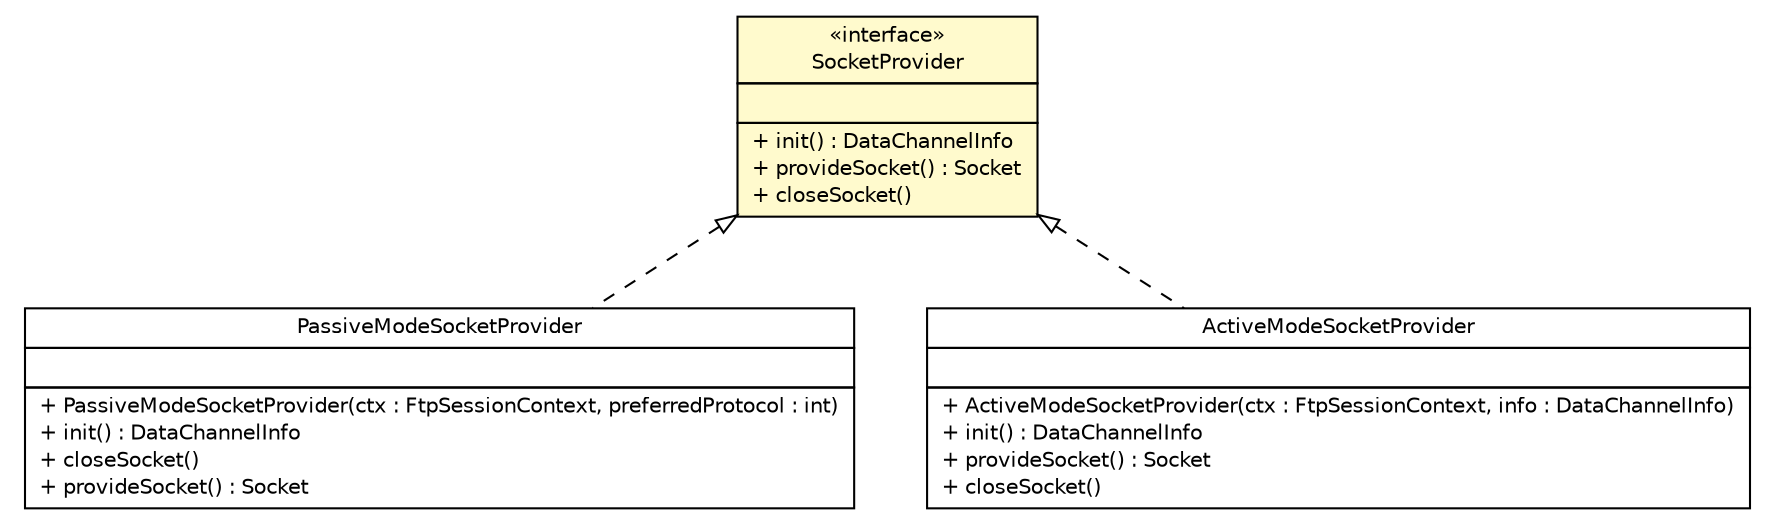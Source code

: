 #!/usr/local/bin/dot
#
# Class diagram 
# Generated by UMLGraph version 5.1 (http://www.umlgraph.org/)
#

digraph G {
	edge [fontname="Helvetica",fontsize=10,labelfontname="Helvetica",labelfontsize=10];
	node [fontname="Helvetica",fontsize=10,shape=plaintext];
	nodesep=0.25;
	ranksep=0.5;
	// com.apporiented.hermesftp.cmd.SocketProvider
	c9644 [label=<<table title="com.apporiented.hermesftp.cmd.SocketProvider" border="0" cellborder="1" cellspacing="0" cellpadding="2" port="p" bgcolor="lemonChiffon" href="./SocketProvider.html">
		<tr><td><table border="0" cellspacing="0" cellpadding="1">
<tr><td align="center" balign="center"> &#171;interface&#187; </td></tr>
<tr><td align="center" balign="center"> SocketProvider </td></tr>
		</table></td></tr>
		<tr><td><table border="0" cellspacing="0" cellpadding="1">
<tr><td align="left" balign="left">  </td></tr>
		</table></td></tr>
		<tr><td><table border="0" cellspacing="0" cellpadding="1">
<tr><td align="left" balign="left"> + init() : DataChannelInfo </td></tr>
<tr><td align="left" balign="left"> + provideSocket() : Socket </td></tr>
<tr><td align="left" balign="left"> + closeSocket() </td></tr>
		</table></td></tr>
		</table>>, fontname="Helvetica", fontcolor="black", fontsize=10.0];
	// com.apporiented.hermesftp.cmd.PassiveModeSocketProvider
	c9649 [label=<<table title="com.apporiented.hermesftp.cmd.PassiveModeSocketProvider" border="0" cellborder="1" cellspacing="0" cellpadding="2" port="p" href="./PassiveModeSocketProvider.html">
		<tr><td><table border="0" cellspacing="0" cellpadding="1">
<tr><td align="center" balign="center"> PassiveModeSocketProvider </td></tr>
		</table></td></tr>
		<tr><td><table border="0" cellspacing="0" cellpadding="1">
<tr><td align="left" balign="left">  </td></tr>
		</table></td></tr>
		<tr><td><table border="0" cellspacing="0" cellpadding="1">
<tr><td align="left" balign="left"> + PassiveModeSocketProvider(ctx : FtpSessionContext, preferredProtocol : int) </td></tr>
<tr><td align="left" balign="left"> + init() : DataChannelInfo </td></tr>
<tr><td align="left" balign="left"> + closeSocket() </td></tr>
<tr><td align="left" balign="left"> + provideSocket() : Socket </td></tr>
		</table></td></tr>
		</table>>, fontname="Helvetica", fontcolor="black", fontsize=10.0];
	// com.apporiented.hermesftp.cmd.ActiveModeSocketProvider
	c9651 [label=<<table title="com.apporiented.hermesftp.cmd.ActiveModeSocketProvider" border="0" cellborder="1" cellspacing="0" cellpadding="2" port="p" href="./ActiveModeSocketProvider.html">
		<tr><td><table border="0" cellspacing="0" cellpadding="1">
<tr><td align="center" balign="center"> ActiveModeSocketProvider </td></tr>
		</table></td></tr>
		<tr><td><table border="0" cellspacing="0" cellpadding="1">
<tr><td align="left" balign="left">  </td></tr>
		</table></td></tr>
		<tr><td><table border="0" cellspacing="0" cellpadding="1">
<tr><td align="left" balign="left"> + ActiveModeSocketProvider(ctx : FtpSessionContext, info : DataChannelInfo) </td></tr>
<tr><td align="left" balign="left"> + init() : DataChannelInfo </td></tr>
<tr><td align="left" balign="left"> + provideSocket() : Socket </td></tr>
<tr><td align="left" balign="left"> + closeSocket() </td></tr>
		</table></td></tr>
		</table>>, fontname="Helvetica", fontcolor="black", fontsize=10.0];
	//com.apporiented.hermesftp.cmd.PassiveModeSocketProvider implements com.apporiented.hermesftp.cmd.SocketProvider
	c9644:p -> c9649:p [dir=back,arrowtail=empty,style=dashed];
	//com.apporiented.hermesftp.cmd.ActiveModeSocketProvider implements com.apporiented.hermesftp.cmd.SocketProvider
	c9644:p -> c9651:p [dir=back,arrowtail=empty,style=dashed];
}

